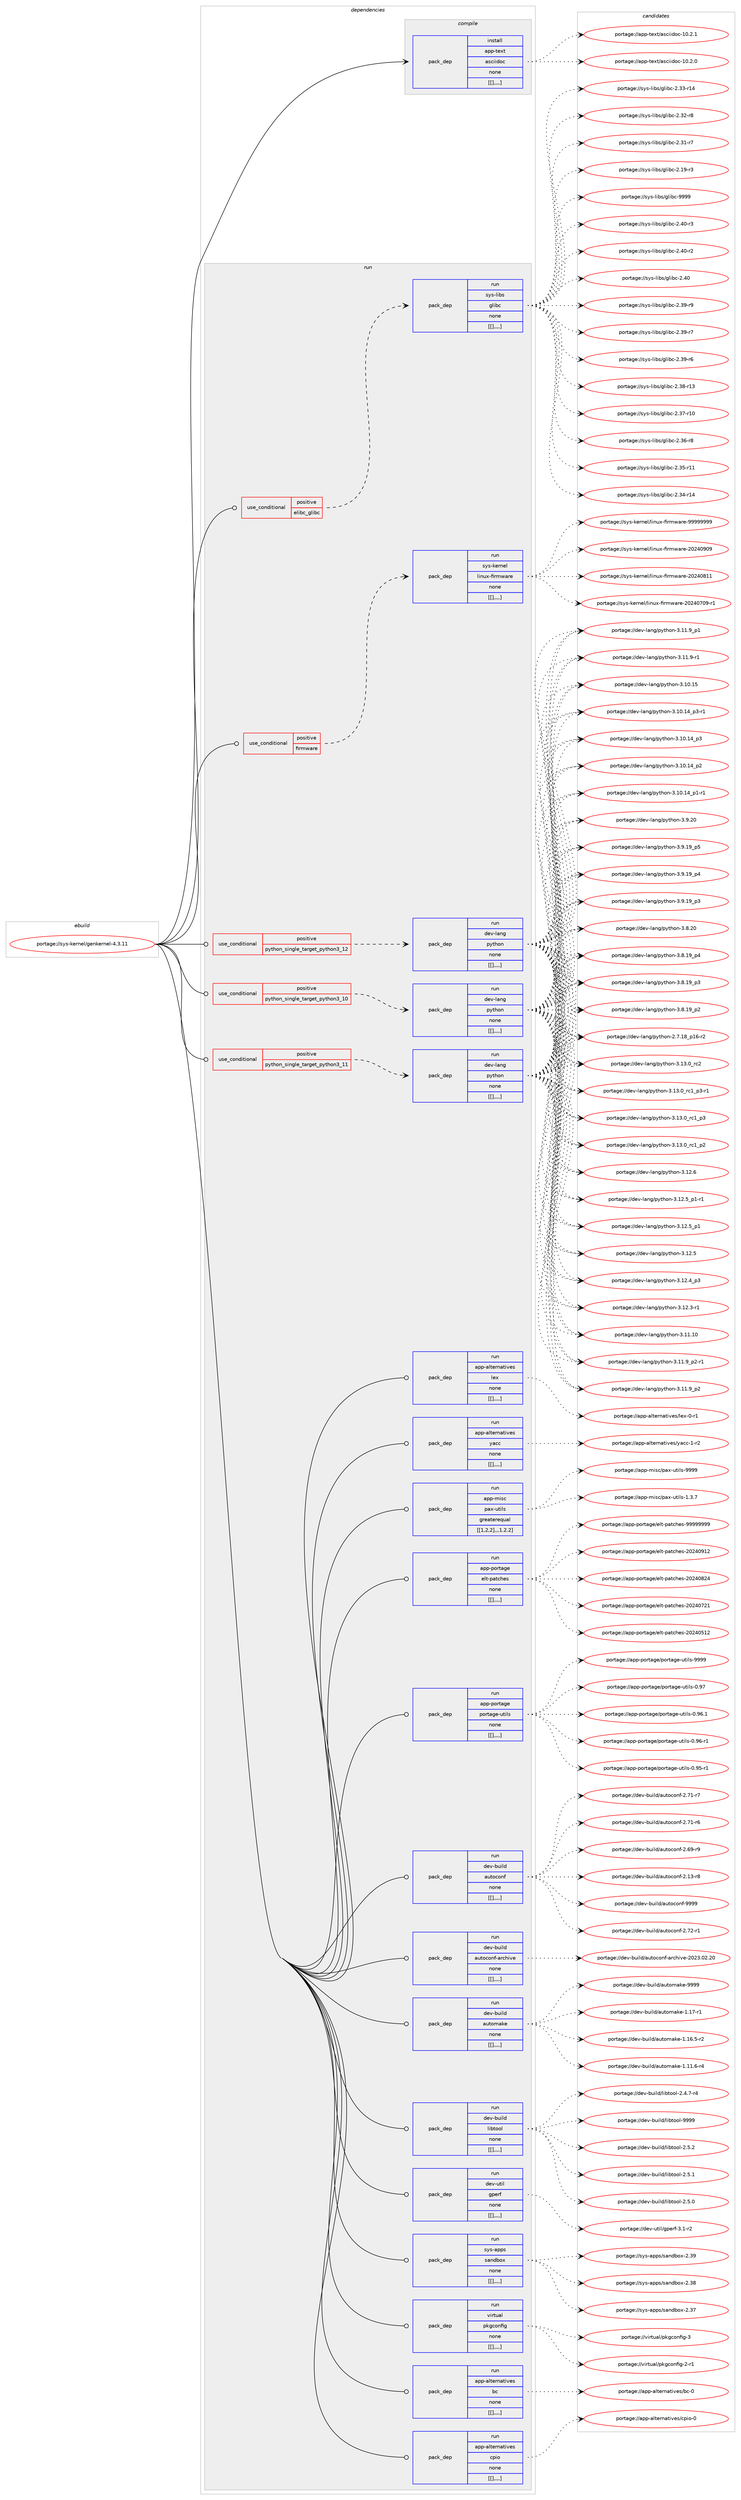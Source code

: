 digraph prolog {

# *************
# Graph options
# *************

newrank=true;
concentrate=true;
compound=true;
graph [rankdir=LR,fontname=Helvetica,fontsize=10,ranksep=1.5];#, ranksep=2.5, nodesep=0.2];
edge  [arrowhead=vee];
node  [fontname=Helvetica,fontsize=10];

# **********
# The ebuild
# **********

subgraph cluster_leftcol {
color=gray;
label=<<i>ebuild</i>>;
id [label="portage://sys-kernel/genkernel-4.3.11", color=red, width=4, href="../sys-kernel/genkernel-4.3.11.svg"];
}

# ****************
# The dependencies
# ****************

subgraph cluster_midcol {
color=gray;
label=<<i>dependencies</i>>;
subgraph cluster_compile {
fillcolor="#eeeeee";
style=filled;
label=<<i>compile</i>>;
subgraph pack331970 {
dependency456556 [label=<<TABLE BORDER="0" CELLBORDER="1" CELLSPACING="0" CELLPADDING="4" WIDTH="220"><TR><TD ROWSPAN="6" CELLPADDING="30">pack_dep</TD></TR><TR><TD WIDTH="110">install</TD></TR><TR><TD>app-text</TD></TR><TR><TD>asciidoc</TD></TR><TR><TD>none</TD></TR><TR><TD>[[],,,,]</TD></TR></TABLE>>, shape=none, color=blue];
}
id:e -> dependency456556:w [weight=20,style="solid",arrowhead="vee"];
}
subgraph cluster_compileandrun {
fillcolor="#eeeeee";
style=filled;
label=<<i>compile and run</i>>;
}
subgraph cluster_run {
fillcolor="#eeeeee";
style=filled;
label=<<i>run</i>>;
subgraph cond121476 {
dependency456557 [label=<<TABLE BORDER="0" CELLBORDER="1" CELLSPACING="0" CELLPADDING="4"><TR><TD ROWSPAN="3" CELLPADDING="10">use_conditional</TD></TR><TR><TD>positive</TD></TR><TR><TD>elibc_glibc</TD></TR></TABLE>>, shape=none, color=red];
subgraph pack331971 {
dependency456558 [label=<<TABLE BORDER="0" CELLBORDER="1" CELLSPACING="0" CELLPADDING="4" WIDTH="220"><TR><TD ROWSPAN="6" CELLPADDING="30">pack_dep</TD></TR><TR><TD WIDTH="110">run</TD></TR><TR><TD>sys-libs</TD></TR><TR><TD>glibc</TD></TR><TR><TD>none</TD></TR><TR><TD>[[],,,,]</TD></TR></TABLE>>, shape=none, color=blue];
}
dependency456557:e -> dependency456558:w [weight=20,style="dashed",arrowhead="vee"];
}
id:e -> dependency456557:w [weight=20,style="solid",arrowhead="odot"];
subgraph cond121477 {
dependency456559 [label=<<TABLE BORDER="0" CELLBORDER="1" CELLSPACING="0" CELLPADDING="4"><TR><TD ROWSPAN="3" CELLPADDING="10">use_conditional</TD></TR><TR><TD>positive</TD></TR><TR><TD>firmware</TD></TR></TABLE>>, shape=none, color=red];
subgraph pack331972 {
dependency456560 [label=<<TABLE BORDER="0" CELLBORDER="1" CELLSPACING="0" CELLPADDING="4" WIDTH="220"><TR><TD ROWSPAN="6" CELLPADDING="30">pack_dep</TD></TR><TR><TD WIDTH="110">run</TD></TR><TR><TD>sys-kernel</TD></TR><TR><TD>linux-firmware</TD></TR><TR><TD>none</TD></TR><TR><TD>[[],,,,]</TD></TR></TABLE>>, shape=none, color=blue];
}
dependency456559:e -> dependency456560:w [weight=20,style="dashed",arrowhead="vee"];
}
id:e -> dependency456559:w [weight=20,style="solid",arrowhead="odot"];
subgraph cond121478 {
dependency456561 [label=<<TABLE BORDER="0" CELLBORDER="1" CELLSPACING="0" CELLPADDING="4"><TR><TD ROWSPAN="3" CELLPADDING="10">use_conditional</TD></TR><TR><TD>positive</TD></TR><TR><TD>python_single_target_python3_10</TD></TR></TABLE>>, shape=none, color=red];
subgraph pack331973 {
dependency456562 [label=<<TABLE BORDER="0" CELLBORDER="1" CELLSPACING="0" CELLPADDING="4" WIDTH="220"><TR><TD ROWSPAN="6" CELLPADDING="30">pack_dep</TD></TR><TR><TD WIDTH="110">run</TD></TR><TR><TD>dev-lang</TD></TR><TR><TD>python</TD></TR><TR><TD>none</TD></TR><TR><TD>[[],,,,]</TD></TR></TABLE>>, shape=none, color=blue];
}
dependency456561:e -> dependency456562:w [weight=20,style="dashed",arrowhead="vee"];
}
id:e -> dependency456561:w [weight=20,style="solid",arrowhead="odot"];
subgraph cond121479 {
dependency456563 [label=<<TABLE BORDER="0" CELLBORDER="1" CELLSPACING="0" CELLPADDING="4"><TR><TD ROWSPAN="3" CELLPADDING="10">use_conditional</TD></TR><TR><TD>positive</TD></TR><TR><TD>python_single_target_python3_11</TD></TR></TABLE>>, shape=none, color=red];
subgraph pack331974 {
dependency456564 [label=<<TABLE BORDER="0" CELLBORDER="1" CELLSPACING="0" CELLPADDING="4" WIDTH="220"><TR><TD ROWSPAN="6" CELLPADDING="30">pack_dep</TD></TR><TR><TD WIDTH="110">run</TD></TR><TR><TD>dev-lang</TD></TR><TR><TD>python</TD></TR><TR><TD>none</TD></TR><TR><TD>[[],,,,]</TD></TR></TABLE>>, shape=none, color=blue];
}
dependency456563:e -> dependency456564:w [weight=20,style="dashed",arrowhead="vee"];
}
id:e -> dependency456563:w [weight=20,style="solid",arrowhead="odot"];
subgraph cond121480 {
dependency456565 [label=<<TABLE BORDER="0" CELLBORDER="1" CELLSPACING="0" CELLPADDING="4"><TR><TD ROWSPAN="3" CELLPADDING="10">use_conditional</TD></TR><TR><TD>positive</TD></TR><TR><TD>python_single_target_python3_12</TD></TR></TABLE>>, shape=none, color=red];
subgraph pack331975 {
dependency456566 [label=<<TABLE BORDER="0" CELLBORDER="1" CELLSPACING="0" CELLPADDING="4" WIDTH="220"><TR><TD ROWSPAN="6" CELLPADDING="30">pack_dep</TD></TR><TR><TD WIDTH="110">run</TD></TR><TR><TD>dev-lang</TD></TR><TR><TD>python</TD></TR><TR><TD>none</TD></TR><TR><TD>[[],,,,]</TD></TR></TABLE>>, shape=none, color=blue];
}
dependency456565:e -> dependency456566:w [weight=20,style="dashed",arrowhead="vee"];
}
id:e -> dependency456565:w [weight=20,style="solid",arrowhead="odot"];
subgraph pack331976 {
dependency456567 [label=<<TABLE BORDER="0" CELLBORDER="1" CELLSPACING="0" CELLPADDING="4" WIDTH="220"><TR><TD ROWSPAN="6" CELLPADDING="30">pack_dep</TD></TR><TR><TD WIDTH="110">run</TD></TR><TR><TD>app-alternatives</TD></TR><TR><TD>bc</TD></TR><TR><TD>none</TD></TR><TR><TD>[[],,,,]</TD></TR></TABLE>>, shape=none, color=blue];
}
id:e -> dependency456567:w [weight=20,style="solid",arrowhead="odot"];
subgraph pack331977 {
dependency456568 [label=<<TABLE BORDER="0" CELLBORDER="1" CELLSPACING="0" CELLPADDING="4" WIDTH="220"><TR><TD ROWSPAN="6" CELLPADDING="30">pack_dep</TD></TR><TR><TD WIDTH="110">run</TD></TR><TR><TD>app-alternatives</TD></TR><TR><TD>cpio</TD></TR><TR><TD>none</TD></TR><TR><TD>[[],,,,]</TD></TR></TABLE>>, shape=none, color=blue];
}
id:e -> dependency456568:w [weight=20,style="solid",arrowhead="odot"];
subgraph pack331978 {
dependency456569 [label=<<TABLE BORDER="0" CELLBORDER="1" CELLSPACING="0" CELLPADDING="4" WIDTH="220"><TR><TD ROWSPAN="6" CELLPADDING="30">pack_dep</TD></TR><TR><TD WIDTH="110">run</TD></TR><TR><TD>app-alternatives</TD></TR><TR><TD>lex</TD></TR><TR><TD>none</TD></TR><TR><TD>[[],,,,]</TD></TR></TABLE>>, shape=none, color=blue];
}
id:e -> dependency456569:w [weight=20,style="solid",arrowhead="odot"];
subgraph pack331979 {
dependency456570 [label=<<TABLE BORDER="0" CELLBORDER="1" CELLSPACING="0" CELLPADDING="4" WIDTH="220"><TR><TD ROWSPAN="6" CELLPADDING="30">pack_dep</TD></TR><TR><TD WIDTH="110">run</TD></TR><TR><TD>app-alternatives</TD></TR><TR><TD>yacc</TD></TR><TR><TD>none</TD></TR><TR><TD>[[],,,,]</TD></TR></TABLE>>, shape=none, color=blue];
}
id:e -> dependency456570:w [weight=20,style="solid",arrowhead="odot"];
subgraph pack331980 {
dependency456571 [label=<<TABLE BORDER="0" CELLBORDER="1" CELLSPACING="0" CELLPADDING="4" WIDTH="220"><TR><TD ROWSPAN="6" CELLPADDING="30">pack_dep</TD></TR><TR><TD WIDTH="110">run</TD></TR><TR><TD>app-misc</TD></TR><TR><TD>pax-utils</TD></TR><TR><TD>greaterequal</TD></TR><TR><TD>[[1,2,2],,,1.2.2]</TD></TR></TABLE>>, shape=none, color=blue];
}
id:e -> dependency456571:w [weight=20,style="solid",arrowhead="odot"];
subgraph pack331981 {
dependency456572 [label=<<TABLE BORDER="0" CELLBORDER="1" CELLSPACING="0" CELLPADDING="4" WIDTH="220"><TR><TD ROWSPAN="6" CELLPADDING="30">pack_dep</TD></TR><TR><TD WIDTH="110">run</TD></TR><TR><TD>app-portage</TD></TR><TR><TD>elt-patches</TD></TR><TR><TD>none</TD></TR><TR><TD>[[],,,,]</TD></TR></TABLE>>, shape=none, color=blue];
}
id:e -> dependency456572:w [weight=20,style="solid",arrowhead="odot"];
subgraph pack331982 {
dependency456573 [label=<<TABLE BORDER="0" CELLBORDER="1" CELLSPACING="0" CELLPADDING="4" WIDTH="220"><TR><TD ROWSPAN="6" CELLPADDING="30">pack_dep</TD></TR><TR><TD WIDTH="110">run</TD></TR><TR><TD>app-portage</TD></TR><TR><TD>portage-utils</TD></TR><TR><TD>none</TD></TR><TR><TD>[[],,,,]</TD></TR></TABLE>>, shape=none, color=blue];
}
id:e -> dependency456573:w [weight=20,style="solid",arrowhead="odot"];
subgraph pack331983 {
dependency456574 [label=<<TABLE BORDER="0" CELLBORDER="1" CELLSPACING="0" CELLPADDING="4" WIDTH="220"><TR><TD ROWSPAN="6" CELLPADDING="30">pack_dep</TD></TR><TR><TD WIDTH="110">run</TD></TR><TR><TD>dev-build</TD></TR><TR><TD>autoconf</TD></TR><TR><TD>none</TD></TR><TR><TD>[[],,,,]</TD></TR></TABLE>>, shape=none, color=blue];
}
id:e -> dependency456574:w [weight=20,style="solid",arrowhead="odot"];
subgraph pack331984 {
dependency456575 [label=<<TABLE BORDER="0" CELLBORDER="1" CELLSPACING="0" CELLPADDING="4" WIDTH="220"><TR><TD ROWSPAN="6" CELLPADDING="30">pack_dep</TD></TR><TR><TD WIDTH="110">run</TD></TR><TR><TD>dev-build</TD></TR><TR><TD>autoconf-archive</TD></TR><TR><TD>none</TD></TR><TR><TD>[[],,,,]</TD></TR></TABLE>>, shape=none, color=blue];
}
id:e -> dependency456575:w [weight=20,style="solid",arrowhead="odot"];
subgraph pack331985 {
dependency456576 [label=<<TABLE BORDER="0" CELLBORDER="1" CELLSPACING="0" CELLPADDING="4" WIDTH="220"><TR><TD ROWSPAN="6" CELLPADDING="30">pack_dep</TD></TR><TR><TD WIDTH="110">run</TD></TR><TR><TD>dev-build</TD></TR><TR><TD>automake</TD></TR><TR><TD>none</TD></TR><TR><TD>[[],,,,]</TD></TR></TABLE>>, shape=none, color=blue];
}
id:e -> dependency456576:w [weight=20,style="solid",arrowhead="odot"];
subgraph pack331986 {
dependency456577 [label=<<TABLE BORDER="0" CELLBORDER="1" CELLSPACING="0" CELLPADDING="4" WIDTH="220"><TR><TD ROWSPAN="6" CELLPADDING="30">pack_dep</TD></TR><TR><TD WIDTH="110">run</TD></TR><TR><TD>dev-build</TD></TR><TR><TD>libtool</TD></TR><TR><TD>none</TD></TR><TR><TD>[[],,,,]</TD></TR></TABLE>>, shape=none, color=blue];
}
id:e -> dependency456577:w [weight=20,style="solid",arrowhead="odot"];
subgraph pack331987 {
dependency456578 [label=<<TABLE BORDER="0" CELLBORDER="1" CELLSPACING="0" CELLPADDING="4" WIDTH="220"><TR><TD ROWSPAN="6" CELLPADDING="30">pack_dep</TD></TR><TR><TD WIDTH="110">run</TD></TR><TR><TD>dev-util</TD></TR><TR><TD>gperf</TD></TR><TR><TD>none</TD></TR><TR><TD>[[],,,,]</TD></TR></TABLE>>, shape=none, color=blue];
}
id:e -> dependency456578:w [weight=20,style="solid",arrowhead="odot"];
subgraph pack331988 {
dependency456579 [label=<<TABLE BORDER="0" CELLBORDER="1" CELLSPACING="0" CELLPADDING="4" WIDTH="220"><TR><TD ROWSPAN="6" CELLPADDING="30">pack_dep</TD></TR><TR><TD WIDTH="110">run</TD></TR><TR><TD>sys-apps</TD></TR><TR><TD>sandbox</TD></TR><TR><TD>none</TD></TR><TR><TD>[[],,,,]</TD></TR></TABLE>>, shape=none, color=blue];
}
id:e -> dependency456579:w [weight=20,style="solid",arrowhead="odot"];
subgraph pack331989 {
dependency456580 [label=<<TABLE BORDER="0" CELLBORDER="1" CELLSPACING="0" CELLPADDING="4" WIDTH="220"><TR><TD ROWSPAN="6" CELLPADDING="30">pack_dep</TD></TR><TR><TD WIDTH="110">run</TD></TR><TR><TD>virtual</TD></TR><TR><TD>pkgconfig</TD></TR><TR><TD>none</TD></TR><TR><TD>[[],,,,]</TD></TR></TABLE>>, shape=none, color=blue];
}
id:e -> dependency456580:w [weight=20,style="solid",arrowhead="odot"];
}
}

# **************
# The candidates
# **************

subgraph cluster_choices {
rank=same;
color=gray;
label=<<i>candidates</i>>;

subgraph choice331970 {
color=black;
nodesep=1;
choice97112112451161011201164797115991051051001119945494846504649 [label="portage://app-text/asciidoc-10.2.1", color=red, width=4,href="../app-text/asciidoc-10.2.1.svg"];
choice97112112451161011201164797115991051051001119945494846504648 [label="portage://app-text/asciidoc-10.2.0", color=red, width=4,href="../app-text/asciidoc-10.2.0.svg"];
dependency456556:e -> choice97112112451161011201164797115991051051001119945494846504649:w [style=dotted,weight="100"];
dependency456556:e -> choice97112112451161011201164797115991051051001119945494846504648:w [style=dotted,weight="100"];
}
subgraph choice331971 {
color=black;
nodesep=1;
choice11512111545108105981154710310810598994557575757 [label="portage://sys-libs/glibc-9999", color=red, width=4,href="../sys-libs/glibc-9999.svg"];
choice115121115451081059811547103108105989945504652484511451 [label="portage://sys-libs/glibc-2.40-r3", color=red, width=4,href="../sys-libs/glibc-2.40-r3.svg"];
choice115121115451081059811547103108105989945504652484511450 [label="portage://sys-libs/glibc-2.40-r2", color=red, width=4,href="../sys-libs/glibc-2.40-r2.svg"];
choice11512111545108105981154710310810598994550465248 [label="portage://sys-libs/glibc-2.40", color=red, width=4,href="../sys-libs/glibc-2.40.svg"];
choice115121115451081059811547103108105989945504651574511457 [label="portage://sys-libs/glibc-2.39-r9", color=red, width=4,href="../sys-libs/glibc-2.39-r9.svg"];
choice115121115451081059811547103108105989945504651574511455 [label="portage://sys-libs/glibc-2.39-r7", color=red, width=4,href="../sys-libs/glibc-2.39-r7.svg"];
choice115121115451081059811547103108105989945504651574511454 [label="portage://sys-libs/glibc-2.39-r6", color=red, width=4,href="../sys-libs/glibc-2.39-r6.svg"];
choice11512111545108105981154710310810598994550465156451144951 [label="portage://sys-libs/glibc-2.38-r13", color=red, width=4,href="../sys-libs/glibc-2.38-r13.svg"];
choice11512111545108105981154710310810598994550465155451144948 [label="portage://sys-libs/glibc-2.37-r10", color=red, width=4,href="../sys-libs/glibc-2.37-r10.svg"];
choice115121115451081059811547103108105989945504651544511456 [label="portage://sys-libs/glibc-2.36-r8", color=red, width=4,href="../sys-libs/glibc-2.36-r8.svg"];
choice11512111545108105981154710310810598994550465153451144949 [label="portage://sys-libs/glibc-2.35-r11", color=red, width=4,href="../sys-libs/glibc-2.35-r11.svg"];
choice11512111545108105981154710310810598994550465152451144952 [label="portage://sys-libs/glibc-2.34-r14", color=red, width=4,href="../sys-libs/glibc-2.34-r14.svg"];
choice11512111545108105981154710310810598994550465151451144952 [label="portage://sys-libs/glibc-2.33-r14", color=red, width=4,href="../sys-libs/glibc-2.33-r14.svg"];
choice115121115451081059811547103108105989945504651504511456 [label="portage://sys-libs/glibc-2.32-r8", color=red, width=4,href="../sys-libs/glibc-2.32-r8.svg"];
choice115121115451081059811547103108105989945504651494511455 [label="portage://sys-libs/glibc-2.31-r7", color=red, width=4,href="../sys-libs/glibc-2.31-r7.svg"];
choice115121115451081059811547103108105989945504649574511451 [label="portage://sys-libs/glibc-2.19-r3", color=red, width=4,href="../sys-libs/glibc-2.19-r3.svg"];
dependency456558:e -> choice11512111545108105981154710310810598994557575757:w [style=dotted,weight="100"];
dependency456558:e -> choice115121115451081059811547103108105989945504652484511451:w [style=dotted,weight="100"];
dependency456558:e -> choice115121115451081059811547103108105989945504652484511450:w [style=dotted,weight="100"];
dependency456558:e -> choice11512111545108105981154710310810598994550465248:w [style=dotted,weight="100"];
dependency456558:e -> choice115121115451081059811547103108105989945504651574511457:w [style=dotted,weight="100"];
dependency456558:e -> choice115121115451081059811547103108105989945504651574511455:w [style=dotted,weight="100"];
dependency456558:e -> choice115121115451081059811547103108105989945504651574511454:w [style=dotted,weight="100"];
dependency456558:e -> choice11512111545108105981154710310810598994550465156451144951:w [style=dotted,weight="100"];
dependency456558:e -> choice11512111545108105981154710310810598994550465155451144948:w [style=dotted,weight="100"];
dependency456558:e -> choice115121115451081059811547103108105989945504651544511456:w [style=dotted,weight="100"];
dependency456558:e -> choice11512111545108105981154710310810598994550465153451144949:w [style=dotted,weight="100"];
dependency456558:e -> choice11512111545108105981154710310810598994550465152451144952:w [style=dotted,weight="100"];
dependency456558:e -> choice11512111545108105981154710310810598994550465151451144952:w [style=dotted,weight="100"];
dependency456558:e -> choice115121115451081059811547103108105989945504651504511456:w [style=dotted,weight="100"];
dependency456558:e -> choice115121115451081059811547103108105989945504651494511455:w [style=dotted,weight="100"];
dependency456558:e -> choice115121115451081059811547103108105989945504649574511451:w [style=dotted,weight="100"];
}
subgraph choice331972 {
color=black;
nodesep=1;
choice11512111545107101114110101108471081051101171204510210511410911997114101455757575757575757 [label="portage://sys-kernel/linux-firmware-99999999", color=red, width=4,href="../sys-kernel/linux-firmware-99999999.svg"];
choice11512111545107101114110101108471081051101171204510210511410911997114101455048505248574857 [label="portage://sys-kernel/linux-firmware-20240909", color=red, width=4,href="../sys-kernel/linux-firmware-20240909.svg"];
choice11512111545107101114110101108471081051101171204510210511410911997114101455048505248564949 [label="portage://sys-kernel/linux-firmware-20240811", color=red, width=4,href="../sys-kernel/linux-firmware-20240811.svg"];
choice115121115451071011141101011084710810511011712045102105114109119971141014550485052485548574511449 [label="portage://sys-kernel/linux-firmware-20240709-r1", color=red, width=4,href="../sys-kernel/linux-firmware-20240709-r1.svg"];
dependency456560:e -> choice11512111545107101114110101108471081051101171204510210511410911997114101455757575757575757:w [style=dotted,weight="100"];
dependency456560:e -> choice11512111545107101114110101108471081051101171204510210511410911997114101455048505248574857:w [style=dotted,weight="100"];
dependency456560:e -> choice11512111545107101114110101108471081051101171204510210511410911997114101455048505248564949:w [style=dotted,weight="100"];
dependency456560:e -> choice115121115451071011141101011084710810511011712045102105114109119971141014550485052485548574511449:w [style=dotted,weight="100"];
}
subgraph choice331973 {
color=black;
nodesep=1;
choice10010111845108971101034711212111610411111045514649514648951149950 [label="portage://dev-lang/python-3.13.0_rc2", color=red, width=4,href="../dev-lang/python-3.13.0_rc2.svg"];
choice1001011184510897110103471121211161041111104551464951464895114994995112514511449 [label="portage://dev-lang/python-3.13.0_rc1_p3-r1", color=red, width=4,href="../dev-lang/python-3.13.0_rc1_p3-r1.svg"];
choice100101118451089711010347112121116104111110455146495146489511499499511251 [label="portage://dev-lang/python-3.13.0_rc1_p3", color=red, width=4,href="../dev-lang/python-3.13.0_rc1_p3.svg"];
choice100101118451089711010347112121116104111110455146495146489511499499511250 [label="portage://dev-lang/python-3.13.0_rc1_p2", color=red, width=4,href="../dev-lang/python-3.13.0_rc1_p2.svg"];
choice10010111845108971101034711212111610411111045514649504654 [label="portage://dev-lang/python-3.12.6", color=red, width=4,href="../dev-lang/python-3.12.6.svg"];
choice1001011184510897110103471121211161041111104551464950465395112494511449 [label="portage://dev-lang/python-3.12.5_p1-r1", color=red, width=4,href="../dev-lang/python-3.12.5_p1-r1.svg"];
choice100101118451089711010347112121116104111110455146495046539511249 [label="portage://dev-lang/python-3.12.5_p1", color=red, width=4,href="../dev-lang/python-3.12.5_p1.svg"];
choice10010111845108971101034711212111610411111045514649504653 [label="portage://dev-lang/python-3.12.5", color=red, width=4,href="../dev-lang/python-3.12.5.svg"];
choice100101118451089711010347112121116104111110455146495046529511251 [label="portage://dev-lang/python-3.12.4_p3", color=red, width=4,href="../dev-lang/python-3.12.4_p3.svg"];
choice100101118451089711010347112121116104111110455146495046514511449 [label="portage://dev-lang/python-3.12.3-r1", color=red, width=4,href="../dev-lang/python-3.12.3-r1.svg"];
choice1001011184510897110103471121211161041111104551464949464948 [label="portage://dev-lang/python-3.11.10", color=red, width=4,href="../dev-lang/python-3.11.10.svg"];
choice1001011184510897110103471121211161041111104551464949465795112504511449 [label="portage://dev-lang/python-3.11.9_p2-r1", color=red, width=4,href="../dev-lang/python-3.11.9_p2-r1.svg"];
choice100101118451089711010347112121116104111110455146494946579511250 [label="portage://dev-lang/python-3.11.9_p2", color=red, width=4,href="../dev-lang/python-3.11.9_p2.svg"];
choice100101118451089711010347112121116104111110455146494946579511249 [label="portage://dev-lang/python-3.11.9_p1", color=red, width=4,href="../dev-lang/python-3.11.9_p1.svg"];
choice100101118451089711010347112121116104111110455146494946574511449 [label="portage://dev-lang/python-3.11.9-r1", color=red, width=4,href="../dev-lang/python-3.11.9-r1.svg"];
choice1001011184510897110103471121211161041111104551464948464953 [label="portage://dev-lang/python-3.10.15", color=red, width=4,href="../dev-lang/python-3.10.15.svg"];
choice100101118451089711010347112121116104111110455146494846495295112514511449 [label="portage://dev-lang/python-3.10.14_p3-r1", color=red, width=4,href="../dev-lang/python-3.10.14_p3-r1.svg"];
choice10010111845108971101034711212111610411111045514649484649529511251 [label="portage://dev-lang/python-3.10.14_p3", color=red, width=4,href="../dev-lang/python-3.10.14_p3.svg"];
choice10010111845108971101034711212111610411111045514649484649529511250 [label="portage://dev-lang/python-3.10.14_p2", color=red, width=4,href="../dev-lang/python-3.10.14_p2.svg"];
choice100101118451089711010347112121116104111110455146494846495295112494511449 [label="portage://dev-lang/python-3.10.14_p1-r1", color=red, width=4,href="../dev-lang/python-3.10.14_p1-r1.svg"];
choice10010111845108971101034711212111610411111045514657465048 [label="portage://dev-lang/python-3.9.20", color=red, width=4,href="../dev-lang/python-3.9.20.svg"];
choice100101118451089711010347112121116104111110455146574649579511253 [label="portage://dev-lang/python-3.9.19_p5", color=red, width=4,href="../dev-lang/python-3.9.19_p5.svg"];
choice100101118451089711010347112121116104111110455146574649579511252 [label="portage://dev-lang/python-3.9.19_p4", color=red, width=4,href="../dev-lang/python-3.9.19_p4.svg"];
choice100101118451089711010347112121116104111110455146574649579511251 [label="portage://dev-lang/python-3.9.19_p3", color=red, width=4,href="../dev-lang/python-3.9.19_p3.svg"];
choice10010111845108971101034711212111610411111045514656465048 [label="portage://dev-lang/python-3.8.20", color=red, width=4,href="../dev-lang/python-3.8.20.svg"];
choice100101118451089711010347112121116104111110455146564649579511252 [label="portage://dev-lang/python-3.8.19_p4", color=red, width=4,href="../dev-lang/python-3.8.19_p4.svg"];
choice100101118451089711010347112121116104111110455146564649579511251 [label="portage://dev-lang/python-3.8.19_p3", color=red, width=4,href="../dev-lang/python-3.8.19_p3.svg"];
choice100101118451089711010347112121116104111110455146564649579511250 [label="portage://dev-lang/python-3.8.19_p2", color=red, width=4,href="../dev-lang/python-3.8.19_p2.svg"];
choice100101118451089711010347112121116104111110455046554649569511249544511450 [label="portage://dev-lang/python-2.7.18_p16-r2", color=red, width=4,href="../dev-lang/python-2.7.18_p16-r2.svg"];
dependency456562:e -> choice10010111845108971101034711212111610411111045514649514648951149950:w [style=dotted,weight="100"];
dependency456562:e -> choice1001011184510897110103471121211161041111104551464951464895114994995112514511449:w [style=dotted,weight="100"];
dependency456562:e -> choice100101118451089711010347112121116104111110455146495146489511499499511251:w [style=dotted,weight="100"];
dependency456562:e -> choice100101118451089711010347112121116104111110455146495146489511499499511250:w [style=dotted,weight="100"];
dependency456562:e -> choice10010111845108971101034711212111610411111045514649504654:w [style=dotted,weight="100"];
dependency456562:e -> choice1001011184510897110103471121211161041111104551464950465395112494511449:w [style=dotted,weight="100"];
dependency456562:e -> choice100101118451089711010347112121116104111110455146495046539511249:w [style=dotted,weight="100"];
dependency456562:e -> choice10010111845108971101034711212111610411111045514649504653:w [style=dotted,weight="100"];
dependency456562:e -> choice100101118451089711010347112121116104111110455146495046529511251:w [style=dotted,weight="100"];
dependency456562:e -> choice100101118451089711010347112121116104111110455146495046514511449:w [style=dotted,weight="100"];
dependency456562:e -> choice1001011184510897110103471121211161041111104551464949464948:w [style=dotted,weight="100"];
dependency456562:e -> choice1001011184510897110103471121211161041111104551464949465795112504511449:w [style=dotted,weight="100"];
dependency456562:e -> choice100101118451089711010347112121116104111110455146494946579511250:w [style=dotted,weight="100"];
dependency456562:e -> choice100101118451089711010347112121116104111110455146494946579511249:w [style=dotted,weight="100"];
dependency456562:e -> choice100101118451089711010347112121116104111110455146494946574511449:w [style=dotted,weight="100"];
dependency456562:e -> choice1001011184510897110103471121211161041111104551464948464953:w [style=dotted,weight="100"];
dependency456562:e -> choice100101118451089711010347112121116104111110455146494846495295112514511449:w [style=dotted,weight="100"];
dependency456562:e -> choice10010111845108971101034711212111610411111045514649484649529511251:w [style=dotted,weight="100"];
dependency456562:e -> choice10010111845108971101034711212111610411111045514649484649529511250:w [style=dotted,weight="100"];
dependency456562:e -> choice100101118451089711010347112121116104111110455146494846495295112494511449:w [style=dotted,weight="100"];
dependency456562:e -> choice10010111845108971101034711212111610411111045514657465048:w [style=dotted,weight="100"];
dependency456562:e -> choice100101118451089711010347112121116104111110455146574649579511253:w [style=dotted,weight="100"];
dependency456562:e -> choice100101118451089711010347112121116104111110455146574649579511252:w [style=dotted,weight="100"];
dependency456562:e -> choice100101118451089711010347112121116104111110455146574649579511251:w [style=dotted,weight="100"];
dependency456562:e -> choice10010111845108971101034711212111610411111045514656465048:w [style=dotted,weight="100"];
dependency456562:e -> choice100101118451089711010347112121116104111110455146564649579511252:w [style=dotted,weight="100"];
dependency456562:e -> choice100101118451089711010347112121116104111110455146564649579511251:w [style=dotted,weight="100"];
dependency456562:e -> choice100101118451089711010347112121116104111110455146564649579511250:w [style=dotted,weight="100"];
dependency456562:e -> choice100101118451089711010347112121116104111110455046554649569511249544511450:w [style=dotted,weight="100"];
}
subgraph choice331974 {
color=black;
nodesep=1;
choice10010111845108971101034711212111610411111045514649514648951149950 [label="portage://dev-lang/python-3.13.0_rc2", color=red, width=4,href="../dev-lang/python-3.13.0_rc2.svg"];
choice1001011184510897110103471121211161041111104551464951464895114994995112514511449 [label="portage://dev-lang/python-3.13.0_rc1_p3-r1", color=red, width=4,href="../dev-lang/python-3.13.0_rc1_p3-r1.svg"];
choice100101118451089711010347112121116104111110455146495146489511499499511251 [label="portage://dev-lang/python-3.13.0_rc1_p3", color=red, width=4,href="../dev-lang/python-3.13.0_rc1_p3.svg"];
choice100101118451089711010347112121116104111110455146495146489511499499511250 [label="portage://dev-lang/python-3.13.0_rc1_p2", color=red, width=4,href="../dev-lang/python-3.13.0_rc1_p2.svg"];
choice10010111845108971101034711212111610411111045514649504654 [label="portage://dev-lang/python-3.12.6", color=red, width=4,href="../dev-lang/python-3.12.6.svg"];
choice1001011184510897110103471121211161041111104551464950465395112494511449 [label="portage://dev-lang/python-3.12.5_p1-r1", color=red, width=4,href="../dev-lang/python-3.12.5_p1-r1.svg"];
choice100101118451089711010347112121116104111110455146495046539511249 [label="portage://dev-lang/python-3.12.5_p1", color=red, width=4,href="../dev-lang/python-3.12.5_p1.svg"];
choice10010111845108971101034711212111610411111045514649504653 [label="portage://dev-lang/python-3.12.5", color=red, width=4,href="../dev-lang/python-3.12.5.svg"];
choice100101118451089711010347112121116104111110455146495046529511251 [label="portage://dev-lang/python-3.12.4_p3", color=red, width=4,href="../dev-lang/python-3.12.4_p3.svg"];
choice100101118451089711010347112121116104111110455146495046514511449 [label="portage://dev-lang/python-3.12.3-r1", color=red, width=4,href="../dev-lang/python-3.12.3-r1.svg"];
choice1001011184510897110103471121211161041111104551464949464948 [label="portage://dev-lang/python-3.11.10", color=red, width=4,href="../dev-lang/python-3.11.10.svg"];
choice1001011184510897110103471121211161041111104551464949465795112504511449 [label="portage://dev-lang/python-3.11.9_p2-r1", color=red, width=4,href="../dev-lang/python-3.11.9_p2-r1.svg"];
choice100101118451089711010347112121116104111110455146494946579511250 [label="portage://dev-lang/python-3.11.9_p2", color=red, width=4,href="../dev-lang/python-3.11.9_p2.svg"];
choice100101118451089711010347112121116104111110455146494946579511249 [label="portage://dev-lang/python-3.11.9_p1", color=red, width=4,href="../dev-lang/python-3.11.9_p1.svg"];
choice100101118451089711010347112121116104111110455146494946574511449 [label="portage://dev-lang/python-3.11.9-r1", color=red, width=4,href="../dev-lang/python-3.11.9-r1.svg"];
choice1001011184510897110103471121211161041111104551464948464953 [label="portage://dev-lang/python-3.10.15", color=red, width=4,href="../dev-lang/python-3.10.15.svg"];
choice100101118451089711010347112121116104111110455146494846495295112514511449 [label="portage://dev-lang/python-3.10.14_p3-r1", color=red, width=4,href="../dev-lang/python-3.10.14_p3-r1.svg"];
choice10010111845108971101034711212111610411111045514649484649529511251 [label="portage://dev-lang/python-3.10.14_p3", color=red, width=4,href="../dev-lang/python-3.10.14_p3.svg"];
choice10010111845108971101034711212111610411111045514649484649529511250 [label="portage://dev-lang/python-3.10.14_p2", color=red, width=4,href="../dev-lang/python-3.10.14_p2.svg"];
choice100101118451089711010347112121116104111110455146494846495295112494511449 [label="portage://dev-lang/python-3.10.14_p1-r1", color=red, width=4,href="../dev-lang/python-3.10.14_p1-r1.svg"];
choice10010111845108971101034711212111610411111045514657465048 [label="portage://dev-lang/python-3.9.20", color=red, width=4,href="../dev-lang/python-3.9.20.svg"];
choice100101118451089711010347112121116104111110455146574649579511253 [label="portage://dev-lang/python-3.9.19_p5", color=red, width=4,href="../dev-lang/python-3.9.19_p5.svg"];
choice100101118451089711010347112121116104111110455146574649579511252 [label="portage://dev-lang/python-3.9.19_p4", color=red, width=4,href="../dev-lang/python-3.9.19_p4.svg"];
choice100101118451089711010347112121116104111110455146574649579511251 [label="portage://dev-lang/python-3.9.19_p3", color=red, width=4,href="../dev-lang/python-3.9.19_p3.svg"];
choice10010111845108971101034711212111610411111045514656465048 [label="portage://dev-lang/python-3.8.20", color=red, width=4,href="../dev-lang/python-3.8.20.svg"];
choice100101118451089711010347112121116104111110455146564649579511252 [label="portage://dev-lang/python-3.8.19_p4", color=red, width=4,href="../dev-lang/python-3.8.19_p4.svg"];
choice100101118451089711010347112121116104111110455146564649579511251 [label="portage://dev-lang/python-3.8.19_p3", color=red, width=4,href="../dev-lang/python-3.8.19_p3.svg"];
choice100101118451089711010347112121116104111110455146564649579511250 [label="portage://dev-lang/python-3.8.19_p2", color=red, width=4,href="../dev-lang/python-3.8.19_p2.svg"];
choice100101118451089711010347112121116104111110455046554649569511249544511450 [label="portage://dev-lang/python-2.7.18_p16-r2", color=red, width=4,href="../dev-lang/python-2.7.18_p16-r2.svg"];
dependency456564:e -> choice10010111845108971101034711212111610411111045514649514648951149950:w [style=dotted,weight="100"];
dependency456564:e -> choice1001011184510897110103471121211161041111104551464951464895114994995112514511449:w [style=dotted,weight="100"];
dependency456564:e -> choice100101118451089711010347112121116104111110455146495146489511499499511251:w [style=dotted,weight="100"];
dependency456564:e -> choice100101118451089711010347112121116104111110455146495146489511499499511250:w [style=dotted,weight="100"];
dependency456564:e -> choice10010111845108971101034711212111610411111045514649504654:w [style=dotted,weight="100"];
dependency456564:e -> choice1001011184510897110103471121211161041111104551464950465395112494511449:w [style=dotted,weight="100"];
dependency456564:e -> choice100101118451089711010347112121116104111110455146495046539511249:w [style=dotted,weight="100"];
dependency456564:e -> choice10010111845108971101034711212111610411111045514649504653:w [style=dotted,weight="100"];
dependency456564:e -> choice100101118451089711010347112121116104111110455146495046529511251:w [style=dotted,weight="100"];
dependency456564:e -> choice100101118451089711010347112121116104111110455146495046514511449:w [style=dotted,weight="100"];
dependency456564:e -> choice1001011184510897110103471121211161041111104551464949464948:w [style=dotted,weight="100"];
dependency456564:e -> choice1001011184510897110103471121211161041111104551464949465795112504511449:w [style=dotted,weight="100"];
dependency456564:e -> choice100101118451089711010347112121116104111110455146494946579511250:w [style=dotted,weight="100"];
dependency456564:e -> choice100101118451089711010347112121116104111110455146494946579511249:w [style=dotted,weight="100"];
dependency456564:e -> choice100101118451089711010347112121116104111110455146494946574511449:w [style=dotted,weight="100"];
dependency456564:e -> choice1001011184510897110103471121211161041111104551464948464953:w [style=dotted,weight="100"];
dependency456564:e -> choice100101118451089711010347112121116104111110455146494846495295112514511449:w [style=dotted,weight="100"];
dependency456564:e -> choice10010111845108971101034711212111610411111045514649484649529511251:w [style=dotted,weight="100"];
dependency456564:e -> choice10010111845108971101034711212111610411111045514649484649529511250:w [style=dotted,weight="100"];
dependency456564:e -> choice100101118451089711010347112121116104111110455146494846495295112494511449:w [style=dotted,weight="100"];
dependency456564:e -> choice10010111845108971101034711212111610411111045514657465048:w [style=dotted,weight="100"];
dependency456564:e -> choice100101118451089711010347112121116104111110455146574649579511253:w [style=dotted,weight="100"];
dependency456564:e -> choice100101118451089711010347112121116104111110455146574649579511252:w [style=dotted,weight="100"];
dependency456564:e -> choice100101118451089711010347112121116104111110455146574649579511251:w [style=dotted,weight="100"];
dependency456564:e -> choice10010111845108971101034711212111610411111045514656465048:w [style=dotted,weight="100"];
dependency456564:e -> choice100101118451089711010347112121116104111110455146564649579511252:w [style=dotted,weight="100"];
dependency456564:e -> choice100101118451089711010347112121116104111110455146564649579511251:w [style=dotted,weight="100"];
dependency456564:e -> choice100101118451089711010347112121116104111110455146564649579511250:w [style=dotted,weight="100"];
dependency456564:e -> choice100101118451089711010347112121116104111110455046554649569511249544511450:w [style=dotted,weight="100"];
}
subgraph choice331975 {
color=black;
nodesep=1;
choice10010111845108971101034711212111610411111045514649514648951149950 [label="portage://dev-lang/python-3.13.0_rc2", color=red, width=4,href="../dev-lang/python-3.13.0_rc2.svg"];
choice1001011184510897110103471121211161041111104551464951464895114994995112514511449 [label="portage://dev-lang/python-3.13.0_rc1_p3-r1", color=red, width=4,href="../dev-lang/python-3.13.0_rc1_p3-r1.svg"];
choice100101118451089711010347112121116104111110455146495146489511499499511251 [label="portage://dev-lang/python-3.13.0_rc1_p3", color=red, width=4,href="../dev-lang/python-3.13.0_rc1_p3.svg"];
choice100101118451089711010347112121116104111110455146495146489511499499511250 [label="portage://dev-lang/python-3.13.0_rc1_p2", color=red, width=4,href="../dev-lang/python-3.13.0_rc1_p2.svg"];
choice10010111845108971101034711212111610411111045514649504654 [label="portage://dev-lang/python-3.12.6", color=red, width=4,href="../dev-lang/python-3.12.6.svg"];
choice1001011184510897110103471121211161041111104551464950465395112494511449 [label="portage://dev-lang/python-3.12.5_p1-r1", color=red, width=4,href="../dev-lang/python-3.12.5_p1-r1.svg"];
choice100101118451089711010347112121116104111110455146495046539511249 [label="portage://dev-lang/python-3.12.5_p1", color=red, width=4,href="../dev-lang/python-3.12.5_p1.svg"];
choice10010111845108971101034711212111610411111045514649504653 [label="portage://dev-lang/python-3.12.5", color=red, width=4,href="../dev-lang/python-3.12.5.svg"];
choice100101118451089711010347112121116104111110455146495046529511251 [label="portage://dev-lang/python-3.12.4_p3", color=red, width=4,href="../dev-lang/python-3.12.4_p3.svg"];
choice100101118451089711010347112121116104111110455146495046514511449 [label="portage://dev-lang/python-3.12.3-r1", color=red, width=4,href="../dev-lang/python-3.12.3-r1.svg"];
choice1001011184510897110103471121211161041111104551464949464948 [label="portage://dev-lang/python-3.11.10", color=red, width=4,href="../dev-lang/python-3.11.10.svg"];
choice1001011184510897110103471121211161041111104551464949465795112504511449 [label="portage://dev-lang/python-3.11.9_p2-r1", color=red, width=4,href="../dev-lang/python-3.11.9_p2-r1.svg"];
choice100101118451089711010347112121116104111110455146494946579511250 [label="portage://dev-lang/python-3.11.9_p2", color=red, width=4,href="../dev-lang/python-3.11.9_p2.svg"];
choice100101118451089711010347112121116104111110455146494946579511249 [label="portage://dev-lang/python-3.11.9_p1", color=red, width=4,href="../dev-lang/python-3.11.9_p1.svg"];
choice100101118451089711010347112121116104111110455146494946574511449 [label="portage://dev-lang/python-3.11.9-r1", color=red, width=4,href="../dev-lang/python-3.11.9-r1.svg"];
choice1001011184510897110103471121211161041111104551464948464953 [label="portage://dev-lang/python-3.10.15", color=red, width=4,href="../dev-lang/python-3.10.15.svg"];
choice100101118451089711010347112121116104111110455146494846495295112514511449 [label="portage://dev-lang/python-3.10.14_p3-r1", color=red, width=4,href="../dev-lang/python-3.10.14_p3-r1.svg"];
choice10010111845108971101034711212111610411111045514649484649529511251 [label="portage://dev-lang/python-3.10.14_p3", color=red, width=4,href="../dev-lang/python-3.10.14_p3.svg"];
choice10010111845108971101034711212111610411111045514649484649529511250 [label="portage://dev-lang/python-3.10.14_p2", color=red, width=4,href="../dev-lang/python-3.10.14_p2.svg"];
choice100101118451089711010347112121116104111110455146494846495295112494511449 [label="portage://dev-lang/python-3.10.14_p1-r1", color=red, width=4,href="../dev-lang/python-3.10.14_p1-r1.svg"];
choice10010111845108971101034711212111610411111045514657465048 [label="portage://dev-lang/python-3.9.20", color=red, width=4,href="../dev-lang/python-3.9.20.svg"];
choice100101118451089711010347112121116104111110455146574649579511253 [label="portage://dev-lang/python-3.9.19_p5", color=red, width=4,href="../dev-lang/python-3.9.19_p5.svg"];
choice100101118451089711010347112121116104111110455146574649579511252 [label="portage://dev-lang/python-3.9.19_p4", color=red, width=4,href="../dev-lang/python-3.9.19_p4.svg"];
choice100101118451089711010347112121116104111110455146574649579511251 [label="portage://dev-lang/python-3.9.19_p3", color=red, width=4,href="../dev-lang/python-3.9.19_p3.svg"];
choice10010111845108971101034711212111610411111045514656465048 [label="portage://dev-lang/python-3.8.20", color=red, width=4,href="../dev-lang/python-3.8.20.svg"];
choice100101118451089711010347112121116104111110455146564649579511252 [label="portage://dev-lang/python-3.8.19_p4", color=red, width=4,href="../dev-lang/python-3.8.19_p4.svg"];
choice100101118451089711010347112121116104111110455146564649579511251 [label="portage://dev-lang/python-3.8.19_p3", color=red, width=4,href="../dev-lang/python-3.8.19_p3.svg"];
choice100101118451089711010347112121116104111110455146564649579511250 [label="portage://dev-lang/python-3.8.19_p2", color=red, width=4,href="../dev-lang/python-3.8.19_p2.svg"];
choice100101118451089711010347112121116104111110455046554649569511249544511450 [label="portage://dev-lang/python-2.7.18_p16-r2", color=red, width=4,href="../dev-lang/python-2.7.18_p16-r2.svg"];
dependency456566:e -> choice10010111845108971101034711212111610411111045514649514648951149950:w [style=dotted,weight="100"];
dependency456566:e -> choice1001011184510897110103471121211161041111104551464951464895114994995112514511449:w [style=dotted,weight="100"];
dependency456566:e -> choice100101118451089711010347112121116104111110455146495146489511499499511251:w [style=dotted,weight="100"];
dependency456566:e -> choice100101118451089711010347112121116104111110455146495146489511499499511250:w [style=dotted,weight="100"];
dependency456566:e -> choice10010111845108971101034711212111610411111045514649504654:w [style=dotted,weight="100"];
dependency456566:e -> choice1001011184510897110103471121211161041111104551464950465395112494511449:w [style=dotted,weight="100"];
dependency456566:e -> choice100101118451089711010347112121116104111110455146495046539511249:w [style=dotted,weight="100"];
dependency456566:e -> choice10010111845108971101034711212111610411111045514649504653:w [style=dotted,weight="100"];
dependency456566:e -> choice100101118451089711010347112121116104111110455146495046529511251:w [style=dotted,weight="100"];
dependency456566:e -> choice100101118451089711010347112121116104111110455146495046514511449:w [style=dotted,weight="100"];
dependency456566:e -> choice1001011184510897110103471121211161041111104551464949464948:w [style=dotted,weight="100"];
dependency456566:e -> choice1001011184510897110103471121211161041111104551464949465795112504511449:w [style=dotted,weight="100"];
dependency456566:e -> choice100101118451089711010347112121116104111110455146494946579511250:w [style=dotted,weight="100"];
dependency456566:e -> choice100101118451089711010347112121116104111110455146494946579511249:w [style=dotted,weight="100"];
dependency456566:e -> choice100101118451089711010347112121116104111110455146494946574511449:w [style=dotted,weight="100"];
dependency456566:e -> choice1001011184510897110103471121211161041111104551464948464953:w [style=dotted,weight="100"];
dependency456566:e -> choice100101118451089711010347112121116104111110455146494846495295112514511449:w [style=dotted,weight="100"];
dependency456566:e -> choice10010111845108971101034711212111610411111045514649484649529511251:w [style=dotted,weight="100"];
dependency456566:e -> choice10010111845108971101034711212111610411111045514649484649529511250:w [style=dotted,weight="100"];
dependency456566:e -> choice100101118451089711010347112121116104111110455146494846495295112494511449:w [style=dotted,weight="100"];
dependency456566:e -> choice10010111845108971101034711212111610411111045514657465048:w [style=dotted,weight="100"];
dependency456566:e -> choice100101118451089711010347112121116104111110455146574649579511253:w [style=dotted,weight="100"];
dependency456566:e -> choice100101118451089711010347112121116104111110455146574649579511252:w [style=dotted,weight="100"];
dependency456566:e -> choice100101118451089711010347112121116104111110455146574649579511251:w [style=dotted,weight="100"];
dependency456566:e -> choice10010111845108971101034711212111610411111045514656465048:w [style=dotted,weight="100"];
dependency456566:e -> choice100101118451089711010347112121116104111110455146564649579511252:w [style=dotted,weight="100"];
dependency456566:e -> choice100101118451089711010347112121116104111110455146564649579511251:w [style=dotted,weight="100"];
dependency456566:e -> choice100101118451089711010347112121116104111110455146564649579511250:w [style=dotted,weight="100"];
dependency456566:e -> choice100101118451089711010347112121116104111110455046554649569511249544511450:w [style=dotted,weight="100"];
}
subgraph choice331976 {
color=black;
nodesep=1;
choice971121124597108116101114110971161051181011154798994548 [label="portage://app-alternatives/bc-0", color=red, width=4,href="../app-alternatives/bc-0.svg"];
dependency456567:e -> choice971121124597108116101114110971161051181011154798994548:w [style=dotted,weight="100"];
}
subgraph choice331977 {
color=black;
nodesep=1;
choice9711211245971081161011141109711610511810111547991121051114548 [label="portage://app-alternatives/cpio-0", color=red, width=4,href="../app-alternatives/cpio-0.svg"];
dependency456568:e -> choice9711211245971081161011141109711610511810111547991121051114548:w [style=dotted,weight="100"];
}
subgraph choice331978 {
color=black;
nodesep=1;
choice971121124597108116101114110971161051181011154710810112045484511449 [label="portage://app-alternatives/lex-0-r1", color=red, width=4,href="../app-alternatives/lex-0-r1.svg"];
dependency456569:e -> choice971121124597108116101114110971161051181011154710810112045484511449:w [style=dotted,weight="100"];
}
subgraph choice331979 {
color=black;
nodesep=1;
choice971121124597108116101114110971161051181011154712197999945494511450 [label="portage://app-alternatives/yacc-1-r2", color=red, width=4,href="../app-alternatives/yacc-1-r2.svg"];
dependency456570:e -> choice971121124597108116101114110971161051181011154712197999945494511450:w [style=dotted,weight="100"];
}
subgraph choice331980 {
color=black;
nodesep=1;
choice9711211245109105115994711297120451171161051081154557575757 [label="portage://app-misc/pax-utils-9999", color=red, width=4,href="../app-misc/pax-utils-9999.svg"];
choice971121124510910511599471129712045117116105108115454946514655 [label="portage://app-misc/pax-utils-1.3.7", color=red, width=4,href="../app-misc/pax-utils-1.3.7.svg"];
dependency456571:e -> choice9711211245109105115994711297120451171161051081154557575757:w [style=dotted,weight="100"];
dependency456571:e -> choice971121124510910511599471129712045117116105108115454946514655:w [style=dotted,weight="100"];
}
subgraph choice331981 {
color=black;
nodesep=1;
choice97112112451121111141169710310147101108116451129711699104101115455757575757575757 [label="portage://app-portage/elt-patches-99999999", color=red, width=4,href="../app-portage/elt-patches-99999999.svg"];
choice97112112451121111141169710310147101108116451129711699104101115455048505248574950 [label="portage://app-portage/elt-patches-20240912", color=red, width=4,href="../app-portage/elt-patches-20240912.svg"];
choice97112112451121111141169710310147101108116451129711699104101115455048505248565052 [label="portage://app-portage/elt-patches-20240824", color=red, width=4,href="../app-portage/elt-patches-20240824.svg"];
choice97112112451121111141169710310147101108116451129711699104101115455048505248555049 [label="portage://app-portage/elt-patches-20240721", color=red, width=4,href="../app-portage/elt-patches-20240721.svg"];
choice97112112451121111141169710310147101108116451129711699104101115455048505248534950 [label="portage://app-portage/elt-patches-20240512", color=red, width=4,href="../app-portage/elt-patches-20240512.svg"];
dependency456572:e -> choice97112112451121111141169710310147101108116451129711699104101115455757575757575757:w [style=dotted,weight="100"];
dependency456572:e -> choice97112112451121111141169710310147101108116451129711699104101115455048505248574950:w [style=dotted,weight="100"];
dependency456572:e -> choice97112112451121111141169710310147101108116451129711699104101115455048505248565052:w [style=dotted,weight="100"];
dependency456572:e -> choice97112112451121111141169710310147101108116451129711699104101115455048505248555049:w [style=dotted,weight="100"];
dependency456572:e -> choice97112112451121111141169710310147101108116451129711699104101115455048505248534950:w [style=dotted,weight="100"];
}
subgraph choice331982 {
color=black;
nodesep=1;
choice9711211245112111114116971031014711211111411697103101451171161051081154557575757 [label="portage://app-portage/portage-utils-9999", color=red, width=4,href="../app-portage/portage-utils-9999.svg"];
choice9711211245112111114116971031014711211111411697103101451171161051081154548465755 [label="portage://app-portage/portage-utils-0.97", color=red, width=4,href="../app-portage/portage-utils-0.97.svg"];
choice97112112451121111141169710310147112111114116971031014511711610510811545484657544649 [label="portage://app-portage/portage-utils-0.96.1", color=red, width=4,href="../app-portage/portage-utils-0.96.1.svg"];
choice97112112451121111141169710310147112111114116971031014511711610510811545484657544511449 [label="portage://app-portage/portage-utils-0.96-r1", color=red, width=4,href="../app-portage/portage-utils-0.96-r1.svg"];
choice97112112451121111141169710310147112111114116971031014511711610510811545484657534511449 [label="portage://app-portage/portage-utils-0.95-r1", color=red, width=4,href="../app-portage/portage-utils-0.95-r1.svg"];
dependency456573:e -> choice9711211245112111114116971031014711211111411697103101451171161051081154557575757:w [style=dotted,weight="100"];
dependency456573:e -> choice9711211245112111114116971031014711211111411697103101451171161051081154548465755:w [style=dotted,weight="100"];
dependency456573:e -> choice97112112451121111141169710310147112111114116971031014511711610510811545484657544649:w [style=dotted,weight="100"];
dependency456573:e -> choice97112112451121111141169710310147112111114116971031014511711610510811545484657544511449:w [style=dotted,weight="100"];
dependency456573:e -> choice97112112451121111141169710310147112111114116971031014511711610510811545484657534511449:w [style=dotted,weight="100"];
}
subgraph choice331983 {
color=black;
nodesep=1;
choice10010111845981171051081004797117116111991111101024557575757 [label="portage://dev-build/autoconf-9999", color=red, width=4,href="../dev-build/autoconf-9999.svg"];
choice100101118459811710510810047971171161119911111010245504655504511449 [label="portage://dev-build/autoconf-2.72-r1", color=red, width=4,href="../dev-build/autoconf-2.72-r1.svg"];
choice100101118459811710510810047971171161119911111010245504655494511455 [label="portage://dev-build/autoconf-2.71-r7", color=red, width=4,href="../dev-build/autoconf-2.71-r7.svg"];
choice100101118459811710510810047971171161119911111010245504655494511454 [label="portage://dev-build/autoconf-2.71-r6", color=red, width=4,href="../dev-build/autoconf-2.71-r6.svg"];
choice100101118459811710510810047971171161119911111010245504654574511457 [label="portage://dev-build/autoconf-2.69-r9", color=red, width=4,href="../dev-build/autoconf-2.69-r9.svg"];
choice100101118459811710510810047971171161119911111010245504649514511456 [label="portage://dev-build/autoconf-2.13-r8", color=red, width=4,href="../dev-build/autoconf-2.13-r8.svg"];
dependency456574:e -> choice10010111845981171051081004797117116111991111101024557575757:w [style=dotted,weight="100"];
dependency456574:e -> choice100101118459811710510810047971171161119911111010245504655504511449:w [style=dotted,weight="100"];
dependency456574:e -> choice100101118459811710510810047971171161119911111010245504655494511455:w [style=dotted,weight="100"];
dependency456574:e -> choice100101118459811710510810047971171161119911111010245504655494511454:w [style=dotted,weight="100"];
dependency456574:e -> choice100101118459811710510810047971171161119911111010245504654574511457:w [style=dotted,weight="100"];
dependency456574:e -> choice100101118459811710510810047971171161119911111010245504649514511456:w [style=dotted,weight="100"];
}
subgraph choice331984 {
color=black;
nodesep=1;
choice10010111845981171051081004797117116111991111101024597114991041051181014550485051464850465048 [label="portage://dev-build/autoconf-archive-2023.02.20", color=red, width=4,href="../dev-build/autoconf-archive-2023.02.20.svg"];
dependency456575:e -> choice10010111845981171051081004797117116111991111101024597114991041051181014550485051464850465048:w [style=dotted,weight="100"];
}
subgraph choice331985 {
color=black;
nodesep=1;
choice10010111845981171051081004797117116111109971071014557575757 [label="portage://dev-build/automake-9999", color=red, width=4,href="../dev-build/automake-9999.svg"];
choice100101118459811710510810047971171161111099710710145494649554511449 [label="portage://dev-build/automake-1.17-r1", color=red, width=4,href="../dev-build/automake-1.17-r1.svg"];
choice1001011184598117105108100479711711611110997107101454946495446534511450 [label="portage://dev-build/automake-1.16.5-r2", color=red, width=4,href="../dev-build/automake-1.16.5-r2.svg"];
choice1001011184598117105108100479711711611110997107101454946494946544511452 [label="portage://dev-build/automake-1.11.6-r4", color=red, width=4,href="../dev-build/automake-1.11.6-r4.svg"];
dependency456576:e -> choice10010111845981171051081004797117116111109971071014557575757:w [style=dotted,weight="100"];
dependency456576:e -> choice100101118459811710510810047971171161111099710710145494649554511449:w [style=dotted,weight="100"];
dependency456576:e -> choice1001011184598117105108100479711711611110997107101454946495446534511450:w [style=dotted,weight="100"];
dependency456576:e -> choice1001011184598117105108100479711711611110997107101454946494946544511452:w [style=dotted,weight="100"];
}
subgraph choice331986 {
color=black;
nodesep=1;
choice100101118459811710510810047108105981161111111084557575757 [label="portage://dev-build/libtool-9999", color=red, width=4,href="../dev-build/libtool-9999.svg"];
choice10010111845981171051081004710810598116111111108455046534650 [label="portage://dev-build/libtool-2.5.2", color=red, width=4,href="../dev-build/libtool-2.5.2.svg"];
choice10010111845981171051081004710810598116111111108455046534649 [label="portage://dev-build/libtool-2.5.1", color=red, width=4,href="../dev-build/libtool-2.5.1.svg"];
choice10010111845981171051081004710810598116111111108455046534648 [label="portage://dev-build/libtool-2.5.0", color=red, width=4,href="../dev-build/libtool-2.5.0.svg"];
choice100101118459811710510810047108105981161111111084550465246554511452 [label="portage://dev-build/libtool-2.4.7-r4", color=red, width=4,href="../dev-build/libtool-2.4.7-r4.svg"];
dependency456577:e -> choice100101118459811710510810047108105981161111111084557575757:w [style=dotted,weight="100"];
dependency456577:e -> choice10010111845981171051081004710810598116111111108455046534650:w [style=dotted,weight="100"];
dependency456577:e -> choice10010111845981171051081004710810598116111111108455046534649:w [style=dotted,weight="100"];
dependency456577:e -> choice10010111845981171051081004710810598116111111108455046534648:w [style=dotted,weight="100"];
dependency456577:e -> choice100101118459811710510810047108105981161111111084550465246554511452:w [style=dotted,weight="100"];
}
subgraph choice331987 {
color=black;
nodesep=1;
choice1001011184511711610510847103112101114102455146494511450 [label="portage://dev-util/gperf-3.1-r2", color=red, width=4,href="../dev-util/gperf-3.1-r2.svg"];
dependency456578:e -> choice1001011184511711610510847103112101114102455146494511450:w [style=dotted,weight="100"];
}
subgraph choice331988 {
color=black;
nodesep=1;
choice11512111545971121121154711597110100981111204550465157 [label="portage://sys-apps/sandbox-2.39", color=red, width=4,href="../sys-apps/sandbox-2.39.svg"];
choice11512111545971121121154711597110100981111204550465156 [label="portage://sys-apps/sandbox-2.38", color=red, width=4,href="../sys-apps/sandbox-2.38.svg"];
choice11512111545971121121154711597110100981111204550465155 [label="portage://sys-apps/sandbox-2.37", color=red, width=4,href="../sys-apps/sandbox-2.37.svg"];
dependency456579:e -> choice11512111545971121121154711597110100981111204550465157:w [style=dotted,weight="100"];
dependency456579:e -> choice11512111545971121121154711597110100981111204550465156:w [style=dotted,weight="100"];
dependency456579:e -> choice11512111545971121121154711597110100981111204550465155:w [style=dotted,weight="100"];
}
subgraph choice331989 {
color=black;
nodesep=1;
choice1181051141161179710847112107103991111101021051034551 [label="portage://virtual/pkgconfig-3", color=red, width=4,href="../virtual/pkgconfig-3.svg"];
choice11810511411611797108471121071039911111010210510345504511449 [label="portage://virtual/pkgconfig-2-r1", color=red, width=4,href="../virtual/pkgconfig-2-r1.svg"];
dependency456580:e -> choice1181051141161179710847112107103991111101021051034551:w [style=dotted,weight="100"];
dependency456580:e -> choice11810511411611797108471121071039911111010210510345504511449:w [style=dotted,weight="100"];
}
}

}
